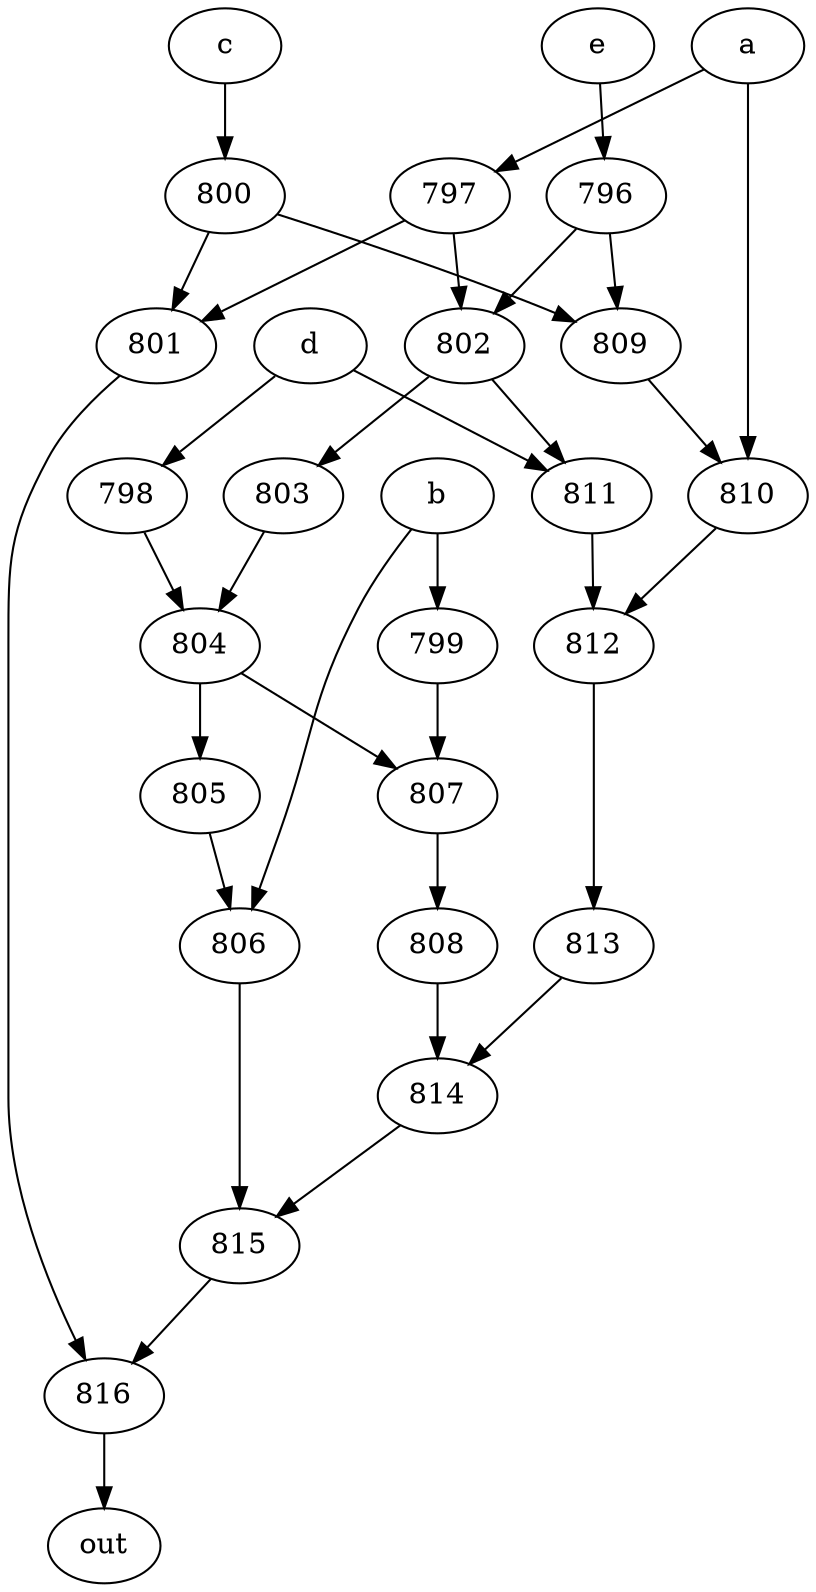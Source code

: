 strict digraph "" {
	816 -> out;
	a -> 797;
	a -> 810;
	797 -> 801;
	797 -> 802;
	810 -> 812;
	801 -> 816;
	802 -> 811;
	802 -> 803;
	812 -> 813;
	b -> 799;
	b -> 806;
	799 -> 807;
	806 -> 815;
	807 -> 808;
	815 -> 816;
	c -> 800;
	800 -> 801;
	800 -> 809;
	809 -> 810;
	d -> 798;
	d -> 811;
	798 -> 804;
	811 -> 812;
	804 -> 807;
	804 -> 805;
	e -> 796;
	796 -> 802;
	796 -> 809;
	803 -> 804;
	805 -> 806;
	808 -> 814;
	814 -> 815;
	813 -> 814;
}
